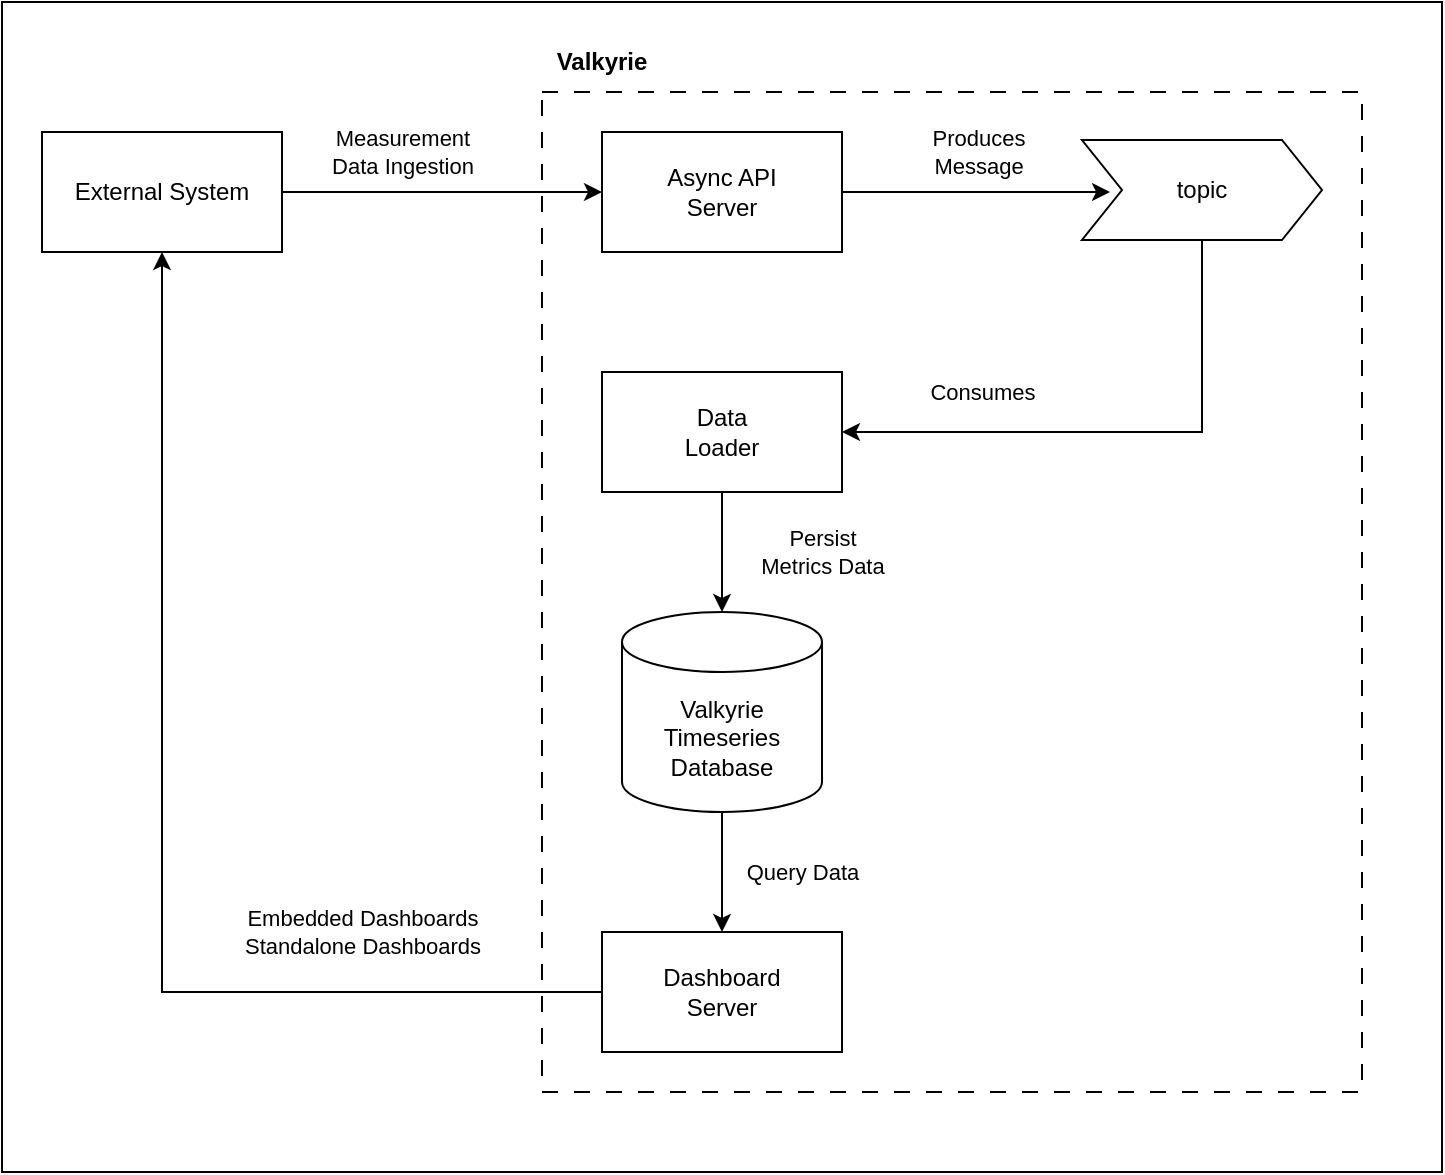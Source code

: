 <mxfile version="26.0.16">
  <diagram name="Página-1" id="eUVESyugfY_dJ_ixqjWu">
    <mxGraphModel dx="954" dy="674" grid="1" gridSize="10" guides="1" tooltips="1" connect="1" arrows="1" fold="1" page="1" pageScale="1" pageWidth="827" pageHeight="1169" math="0" shadow="0">
      <root>
        <mxCell id="0" />
        <mxCell id="1" parent="0" />
        <mxCell id="eXSKr5YPAVbvCFBLusHW-23" value="" style="rounded=0;whiteSpace=wrap;html=1;" vertex="1" parent="1">
          <mxGeometry x="60" y="15" width="720" height="585" as="geometry" />
        </mxCell>
        <mxCell id="eXSKr5YPAVbvCFBLusHW-18" value="" style="rounded=0;whiteSpace=wrap;html=1;dashed=1;dashPattern=8 8;" vertex="1" parent="1">
          <mxGeometry x="330" y="60" width="410" height="500" as="geometry" />
        </mxCell>
        <mxCell id="eXSKr5YPAVbvCFBLusHW-4" style="edgeStyle=orthogonalEdgeStyle;rounded=0;orthogonalLoop=1;jettySize=auto;html=1;entryX=0;entryY=0.5;entryDx=0;entryDy=0;" edge="1" parent="1" source="eXSKr5YPAVbvCFBLusHW-1" target="eXSKr5YPAVbvCFBLusHW-2">
          <mxGeometry relative="1" as="geometry" />
        </mxCell>
        <mxCell id="eXSKr5YPAVbvCFBLusHW-5" value="&lt;div&gt;Measurement&lt;/div&gt;Data Ingestion" style="edgeLabel;html=1;align=center;verticalAlign=middle;resizable=0;points=[];" vertex="1" connectable="0" parent="eXSKr5YPAVbvCFBLusHW-4">
          <mxGeometry x="-0.037" y="-2" relative="1" as="geometry">
            <mxPoint x="-17" y="-22" as="offset" />
          </mxGeometry>
        </mxCell>
        <mxCell id="eXSKr5YPAVbvCFBLusHW-1" value="External System" style="rounded=0;whiteSpace=wrap;html=1;" vertex="1" parent="1">
          <mxGeometry x="80" y="80" width="120" height="60" as="geometry" />
        </mxCell>
        <mxCell id="eXSKr5YPAVbvCFBLusHW-2" value="&lt;div&gt;Async API&lt;/div&gt;Server" style="rounded=0;whiteSpace=wrap;html=1;" vertex="1" parent="1">
          <mxGeometry x="360" y="80" width="120" height="60" as="geometry" />
        </mxCell>
        <mxCell id="eXSKr5YPAVbvCFBLusHW-10" style="edgeStyle=orthogonalEdgeStyle;rounded=0;orthogonalLoop=1;jettySize=auto;html=1;entryX=1;entryY=0.5;entryDx=0;entryDy=0;" edge="1" parent="1" source="eXSKr5YPAVbvCFBLusHW-6" target="eXSKr5YPAVbvCFBLusHW-9">
          <mxGeometry relative="1" as="geometry">
            <Array as="points">
              <mxPoint x="660" y="230" />
            </Array>
          </mxGeometry>
        </mxCell>
        <mxCell id="eXSKr5YPAVbvCFBLusHW-11" value="Consumes" style="edgeLabel;html=1;align=center;verticalAlign=middle;resizable=0;points=[];" vertex="1" connectable="0" parent="eXSKr5YPAVbvCFBLusHW-10">
          <mxGeometry x="0.167" y="-1" relative="1" as="geometry">
            <mxPoint x="-45" y="-19" as="offset" />
          </mxGeometry>
        </mxCell>
        <mxCell id="eXSKr5YPAVbvCFBLusHW-6" value="topic" style="shape=step;perimeter=stepPerimeter;whiteSpace=wrap;html=1;fixedSize=1;" vertex="1" parent="1">
          <mxGeometry x="600" y="84" width="120" height="50" as="geometry" />
        </mxCell>
        <mxCell id="eXSKr5YPAVbvCFBLusHW-7" style="edgeStyle=orthogonalEdgeStyle;rounded=0;orthogonalLoop=1;jettySize=auto;html=1;entryX=0.117;entryY=0.52;entryDx=0;entryDy=0;entryPerimeter=0;" edge="1" parent="1" source="eXSKr5YPAVbvCFBLusHW-2" target="eXSKr5YPAVbvCFBLusHW-6">
          <mxGeometry relative="1" as="geometry" />
        </mxCell>
        <mxCell id="eXSKr5YPAVbvCFBLusHW-8" value="Produces&lt;div&gt;Message&lt;/div&gt;" style="edgeLabel;html=1;align=center;verticalAlign=middle;resizable=0;points=[];" vertex="1" connectable="0" parent="eXSKr5YPAVbvCFBLusHW-7">
          <mxGeometry x="0.015" relative="1" as="geometry">
            <mxPoint y="-20" as="offset" />
          </mxGeometry>
        </mxCell>
        <mxCell id="eXSKr5YPAVbvCFBLusHW-9" value="&lt;div&gt;Data&lt;/div&gt;&lt;div&gt;Loader&lt;/div&gt;" style="rounded=0;whiteSpace=wrap;html=1;" vertex="1" parent="1">
          <mxGeometry x="360" y="200" width="120" height="60" as="geometry" />
        </mxCell>
        <mxCell id="eXSKr5YPAVbvCFBLusHW-15" style="edgeStyle=orthogonalEdgeStyle;rounded=0;orthogonalLoop=1;jettySize=auto;html=1;" edge="1" parent="1" source="eXSKr5YPAVbvCFBLusHW-12" target="eXSKr5YPAVbvCFBLusHW-14">
          <mxGeometry relative="1" as="geometry" />
        </mxCell>
        <mxCell id="eXSKr5YPAVbvCFBLusHW-20" value="Query Data" style="edgeLabel;html=1;align=center;verticalAlign=middle;resizable=0;points=[];" vertex="1" connectable="0" parent="eXSKr5YPAVbvCFBLusHW-15">
          <mxGeometry x="-0.533" relative="1" as="geometry">
            <mxPoint x="40" y="16" as="offset" />
          </mxGeometry>
        </mxCell>
        <mxCell id="eXSKr5YPAVbvCFBLusHW-12" value="Valkyrie&lt;div&gt;Timeseries&lt;br&gt;&lt;div&gt;Database&lt;/div&gt;&lt;/div&gt;" style="shape=cylinder3;whiteSpace=wrap;html=1;boundedLbl=1;backgroundOutline=1;size=15;" vertex="1" parent="1">
          <mxGeometry x="370" y="320" width="100" height="100" as="geometry" />
        </mxCell>
        <mxCell id="eXSKr5YPAVbvCFBLusHW-13" style="edgeStyle=orthogonalEdgeStyle;rounded=0;orthogonalLoop=1;jettySize=auto;html=1;entryX=0.5;entryY=0;entryDx=0;entryDy=0;entryPerimeter=0;" edge="1" parent="1" source="eXSKr5YPAVbvCFBLusHW-9" target="eXSKr5YPAVbvCFBLusHW-12">
          <mxGeometry relative="1" as="geometry" />
        </mxCell>
        <mxCell id="eXSKr5YPAVbvCFBLusHW-17" value="&lt;div&gt;Persist&lt;/div&gt;Metrics Data" style="edgeLabel;html=1;align=center;verticalAlign=middle;resizable=0;points=[];" vertex="1" connectable="0" parent="eXSKr5YPAVbvCFBLusHW-13">
          <mxGeometry x="-0.2" y="3" relative="1" as="geometry">
            <mxPoint x="47" y="6" as="offset" />
          </mxGeometry>
        </mxCell>
        <mxCell id="eXSKr5YPAVbvCFBLusHW-16" style="edgeStyle=orthogonalEdgeStyle;rounded=0;orthogonalLoop=1;jettySize=auto;html=1;entryX=0.5;entryY=1;entryDx=0;entryDy=0;" edge="1" parent="1" source="eXSKr5YPAVbvCFBLusHW-14" target="eXSKr5YPAVbvCFBLusHW-1">
          <mxGeometry relative="1" as="geometry" />
        </mxCell>
        <mxCell id="eXSKr5YPAVbvCFBLusHW-21" value="Embedded Dashboards&lt;div&gt;Standalone Dashboards&lt;/div&gt;" style="edgeLabel;html=1;align=center;verticalAlign=middle;resizable=0;points=[];" vertex="1" connectable="0" parent="eXSKr5YPAVbvCFBLusHW-16">
          <mxGeometry x="-0.637" y="-3" relative="1" as="geometry">
            <mxPoint x="-13" y="-27" as="offset" />
          </mxGeometry>
        </mxCell>
        <mxCell id="eXSKr5YPAVbvCFBLusHW-14" value="&lt;div&gt;Dashboard&lt;/div&gt;&lt;div&gt;Server&lt;/div&gt;" style="rounded=0;whiteSpace=wrap;html=1;" vertex="1" parent="1">
          <mxGeometry x="360" y="480" width="120" height="60" as="geometry" />
        </mxCell>
        <mxCell id="eXSKr5YPAVbvCFBLusHW-22" value="Valkyrie" style="text;html=1;align=center;verticalAlign=middle;whiteSpace=wrap;rounded=0;fontStyle=1" vertex="1" parent="1">
          <mxGeometry x="330" y="30" width="60" height="30" as="geometry" />
        </mxCell>
      </root>
    </mxGraphModel>
  </diagram>
</mxfile>
